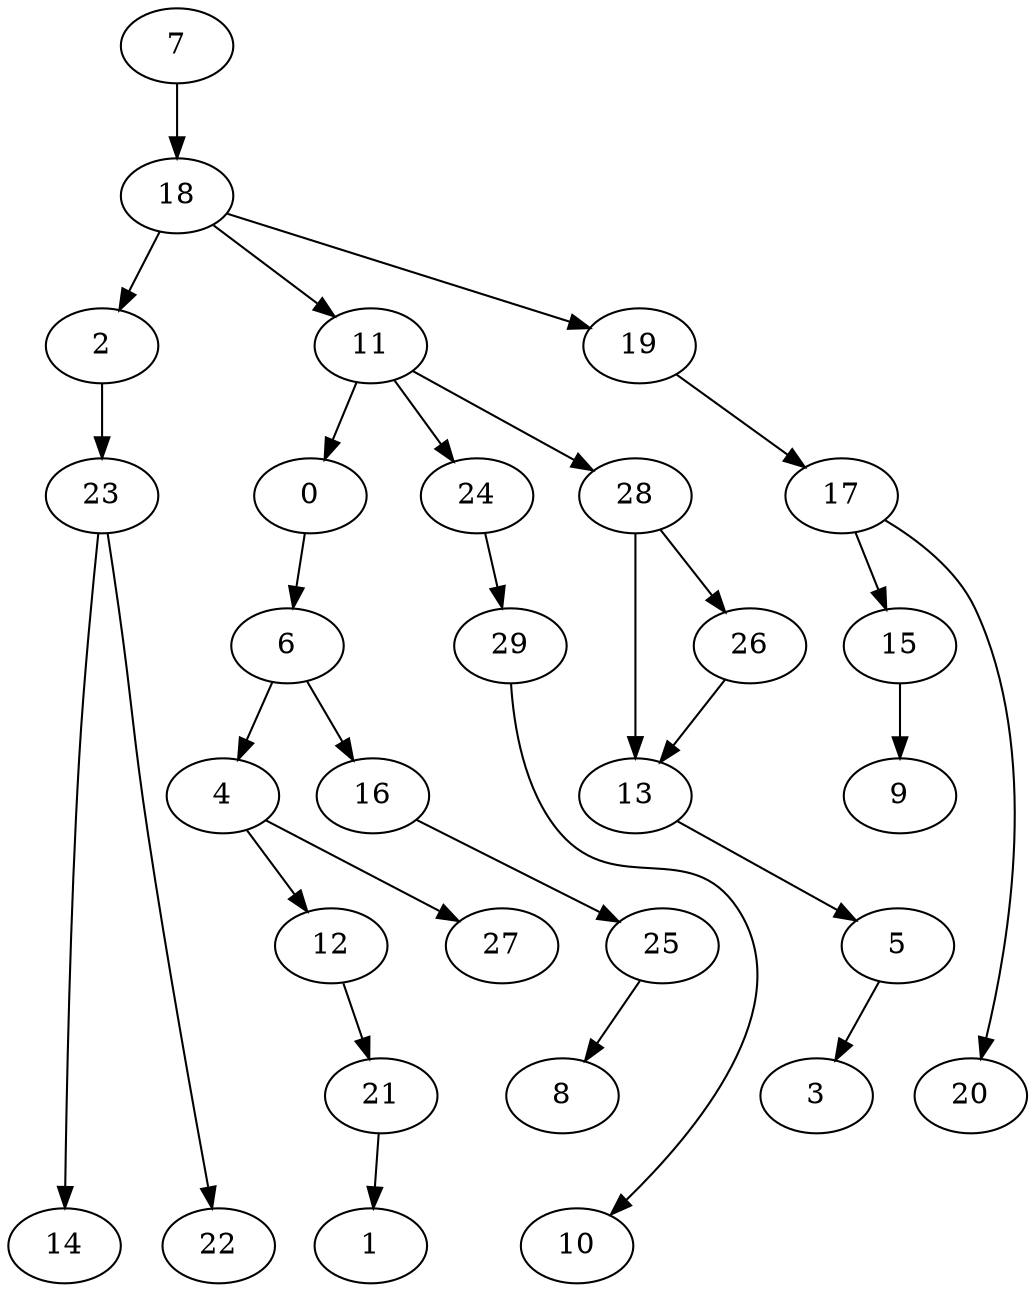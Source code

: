 digraph g {
0;
1;
2;
3;
4;
5;
6;
7;
8;
9;
10;
11;
12;
13;
14;
15;
16;
17;
18;
19;
20;
21;
22;
23;
24;
25;
26;
27;
28;
29;
0 -> 6 [weight=0];
2 -> 23 [weight=0];
4 -> 12 [weight=0];
4 -> 27 [weight=0];
5 -> 3 [weight=0];
6 -> 4 [weight=0];
6 -> 16 [weight=0];
7 -> 18 [weight=0];
11 -> 0 [weight=0];
11 -> 24 [weight=0];
11 -> 28 [weight=0];
12 -> 21 [weight=0];
13 -> 5 [weight=0];
15 -> 9 [weight=0];
16 -> 25 [weight=0];
17 -> 15 [weight=0];
17 -> 20 [weight=0];
18 -> 2 [weight=0];
18 -> 11 [weight=0];
18 -> 19 [weight=0];
19 -> 17 [weight=0];
21 -> 1 [weight=0];
23 -> 14 [weight=0];
23 -> 22 [weight=0];
24 -> 29 [weight=0];
25 -> 8 [weight=0];
26 -> 13 [weight=0];
28 -> 26 [weight=0];
28 -> 13 [weight=1];
29 -> 10 [weight=0];
}
